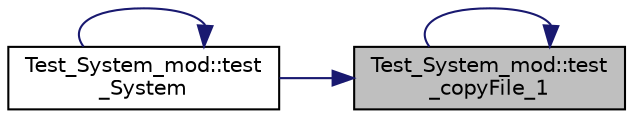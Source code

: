 digraph "Test_System_mod::test_copyFile_1"
{
 // LATEX_PDF_SIZE
  edge [fontname="Helvetica",fontsize="10",labelfontname="Helvetica",labelfontsize="10"];
  node [fontname="Helvetica",fontsize="10",shape=record];
  rankdir="RL";
  Node1 [label="Test_System_mod::test\l_copyFile_1",height=0.2,width=0.4,color="black", fillcolor="grey75", style="filled", fontcolor="black",tooltip=" "];
  Node1 -> Node1 [dir="back",color="midnightblue",fontsize="10",style="solid"];
  Node1 -> Node2 [dir="back",color="midnightblue",fontsize="10",style="solid"];
  Node2 [label="Test_System_mod::test\l_System",height=0.2,width=0.4,color="black", fillcolor="white", style="filled",URL="$namespaceTest__System__mod.html#af727c5798a57f0b738918ec59f478126",tooltip=" "];
  Node2 -> Node2 [dir="back",color="midnightblue",fontsize="10",style="solid"];
}
